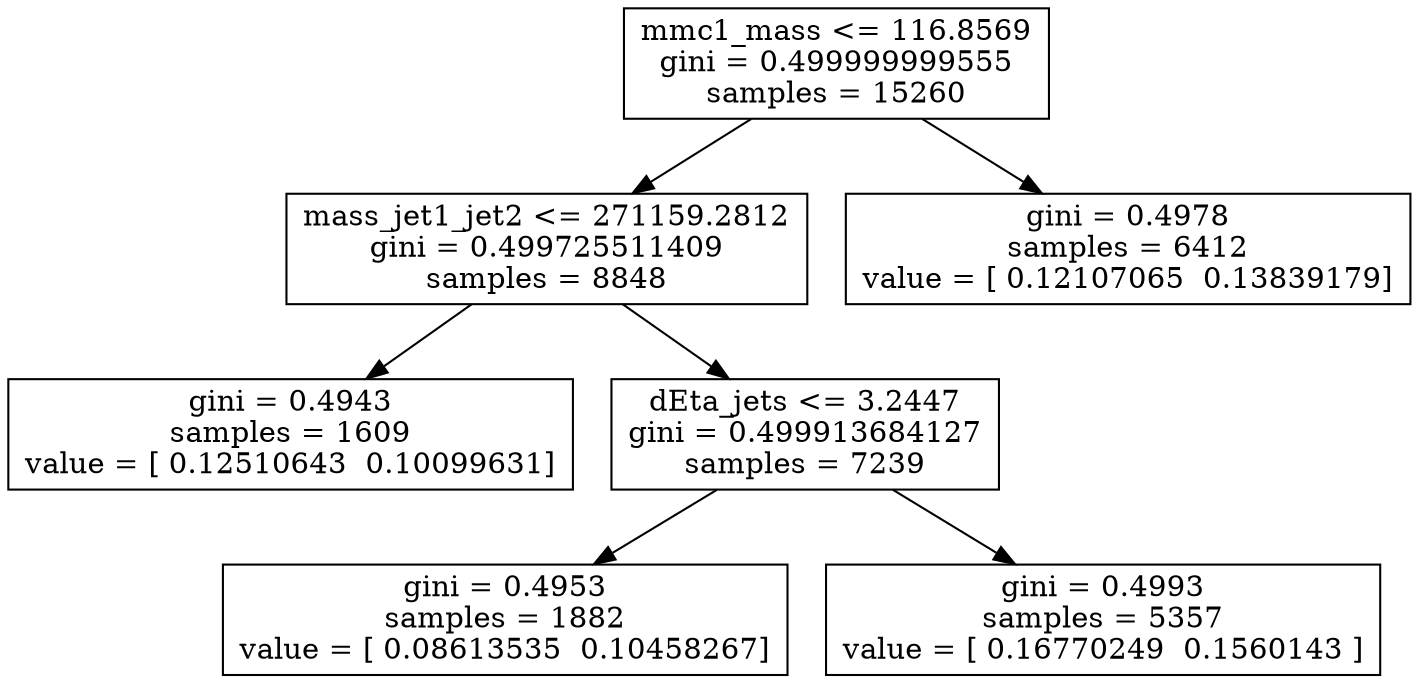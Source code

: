 digraph Tree {
0 [label="mmc1_mass <= 116.8569\ngini = 0.499999999555\nsamples = 15260", shape="box"] ;
1 [label="mass_jet1_jet2 <= 271159.2812\ngini = 0.499725511409\nsamples = 8848", shape="box"] ;
0 -> 1 ;
2 [label="gini = 0.4943\nsamples = 1609\nvalue = [ 0.12510643  0.10099631]", shape="box"] ;
1 -> 2 ;
3 [label="dEta_jets <= 3.2447\ngini = 0.499913684127\nsamples = 7239", shape="box"] ;
1 -> 3 ;
4 [label="gini = 0.4953\nsamples = 1882\nvalue = [ 0.08613535  0.10458267]", shape="box"] ;
3 -> 4 ;
5 [label="gini = 0.4993\nsamples = 5357\nvalue = [ 0.16770249  0.1560143 ]", shape="box"] ;
3 -> 5 ;
6 [label="gini = 0.4978\nsamples = 6412\nvalue = [ 0.12107065  0.13839179]", shape="box"] ;
0 -> 6 ;
}